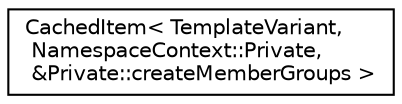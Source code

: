 digraph "Graphical Class Hierarchy"
{
 // LATEX_PDF_SIZE
  edge [fontname="Helvetica",fontsize="10",labelfontname="Helvetica",labelfontsize="10"];
  node [fontname="Helvetica",fontsize="10",shape=record];
  rankdir="LR";
  Node0 [label="CachedItem\< TemplateVariant,\l NamespaceContext::Private,\l &Private::createMemberGroups \>",height=0.2,width=0.4,color="black", fillcolor="white", style="filled",URL="$classCachedItem.html",tooltip=" "];
}
